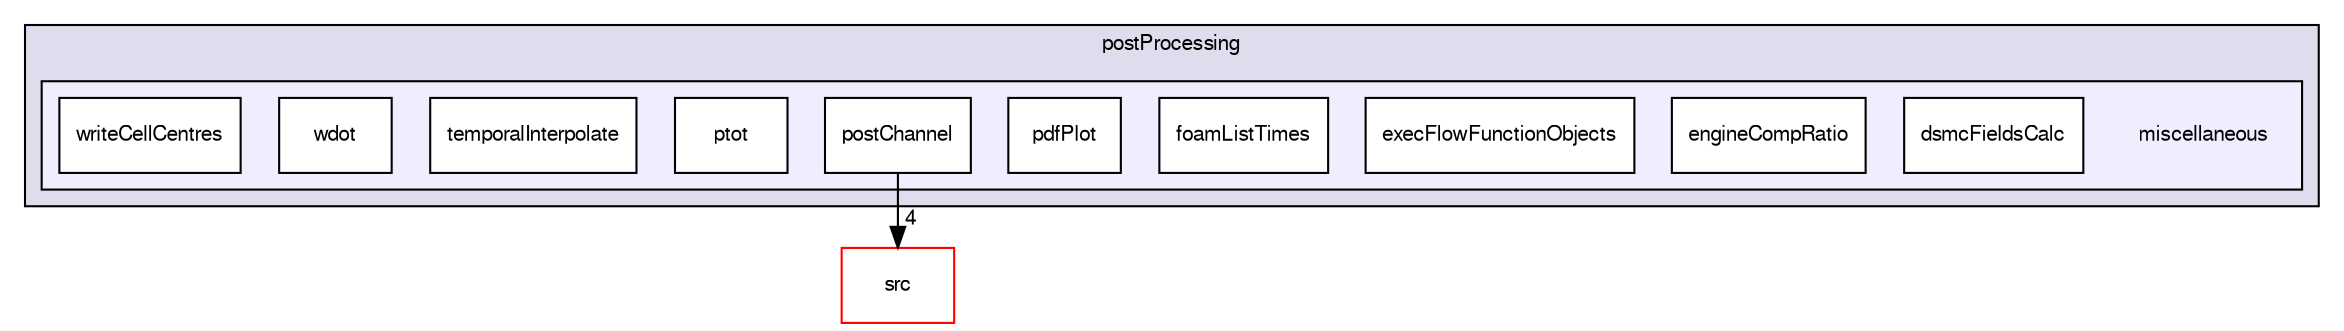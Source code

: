 digraph "applications/utilities/postProcessing/miscellaneous" {
  bgcolor=transparent;
  compound=true
  node [ fontsize="10", fontname="FreeSans"];
  edge [ labelfontsize="10", labelfontname="FreeSans"];
  subgraph clusterdir_b0c2b0d6e5b08bdff054b28f26ba51e7 {
    graph [ bgcolor="#ddddee", pencolor="black", label="postProcessing" fontname="FreeSans", fontsize="10", URL="dir_b0c2b0d6e5b08bdff054b28f26ba51e7.html"]
  subgraph clusterdir_2e3c7ef0b2b6965fe976cda0e513e145 {
    graph [ bgcolor="#eeeeff", pencolor="black", label="" URL="dir_2e3c7ef0b2b6965fe976cda0e513e145.html"];
    dir_2e3c7ef0b2b6965fe976cda0e513e145 [shape=plaintext label="miscellaneous"];
    dir_75d6b7fce1f024d21594490135d6f10f [shape=box label="dsmcFieldsCalc" color="black" fillcolor="white" style="filled" URL="dir_75d6b7fce1f024d21594490135d6f10f.html"];
    dir_6f2adf64afcfd03a172d76cc350ab40e [shape=box label="engineCompRatio" color="black" fillcolor="white" style="filled" URL="dir_6f2adf64afcfd03a172d76cc350ab40e.html"];
    dir_52494c721122f64c4f49e93c58c453f2 [shape=box label="execFlowFunctionObjects" color="black" fillcolor="white" style="filled" URL="dir_52494c721122f64c4f49e93c58c453f2.html"];
    dir_96e9094a4a5d878a81e9996ee0746402 [shape=box label="foamListTimes" color="black" fillcolor="white" style="filled" URL="dir_96e9094a4a5d878a81e9996ee0746402.html"];
    dir_42905428d13b9b886edeba9950866e5a [shape=box label="pdfPlot" color="black" fillcolor="white" style="filled" URL="dir_42905428d13b9b886edeba9950866e5a.html"];
    dir_a25db855ce6327889412945c30ed383c [shape=box label="postChannel" color="black" fillcolor="white" style="filled" URL="dir_a25db855ce6327889412945c30ed383c.html"];
    dir_45b5a7cc284e7bbaf195fa10f5aa0602 [shape=box label="ptot" color="black" fillcolor="white" style="filled" URL="dir_45b5a7cc284e7bbaf195fa10f5aa0602.html"];
    dir_473dcb0289d71532c08a3d5561dda2b1 [shape=box label="temporalInterpolate" color="black" fillcolor="white" style="filled" URL="dir_473dcb0289d71532c08a3d5561dda2b1.html"];
    dir_6156acef6dac4fb5fe111a255979675a [shape=box label="wdot" color="black" fillcolor="white" style="filled" URL="dir_6156acef6dac4fb5fe111a255979675a.html"];
    dir_92b0ba306dcdf0c551ffc334e3e4865e [shape=box label="writeCellCentres" color="black" fillcolor="white" style="filled" URL="dir_92b0ba306dcdf0c551ffc334e3e4865e.html"];
  }
  }
  dir_68267d1309a1af8e8297ef4c3efbcdba [shape=box label="src" color="red" URL="dir_68267d1309a1af8e8297ef4c3efbcdba.html"];
  dir_a25db855ce6327889412945c30ed383c->dir_68267d1309a1af8e8297ef4c3efbcdba [headlabel="4", labeldistance=1.5 headhref="dir_000499_000577.html"];
}
